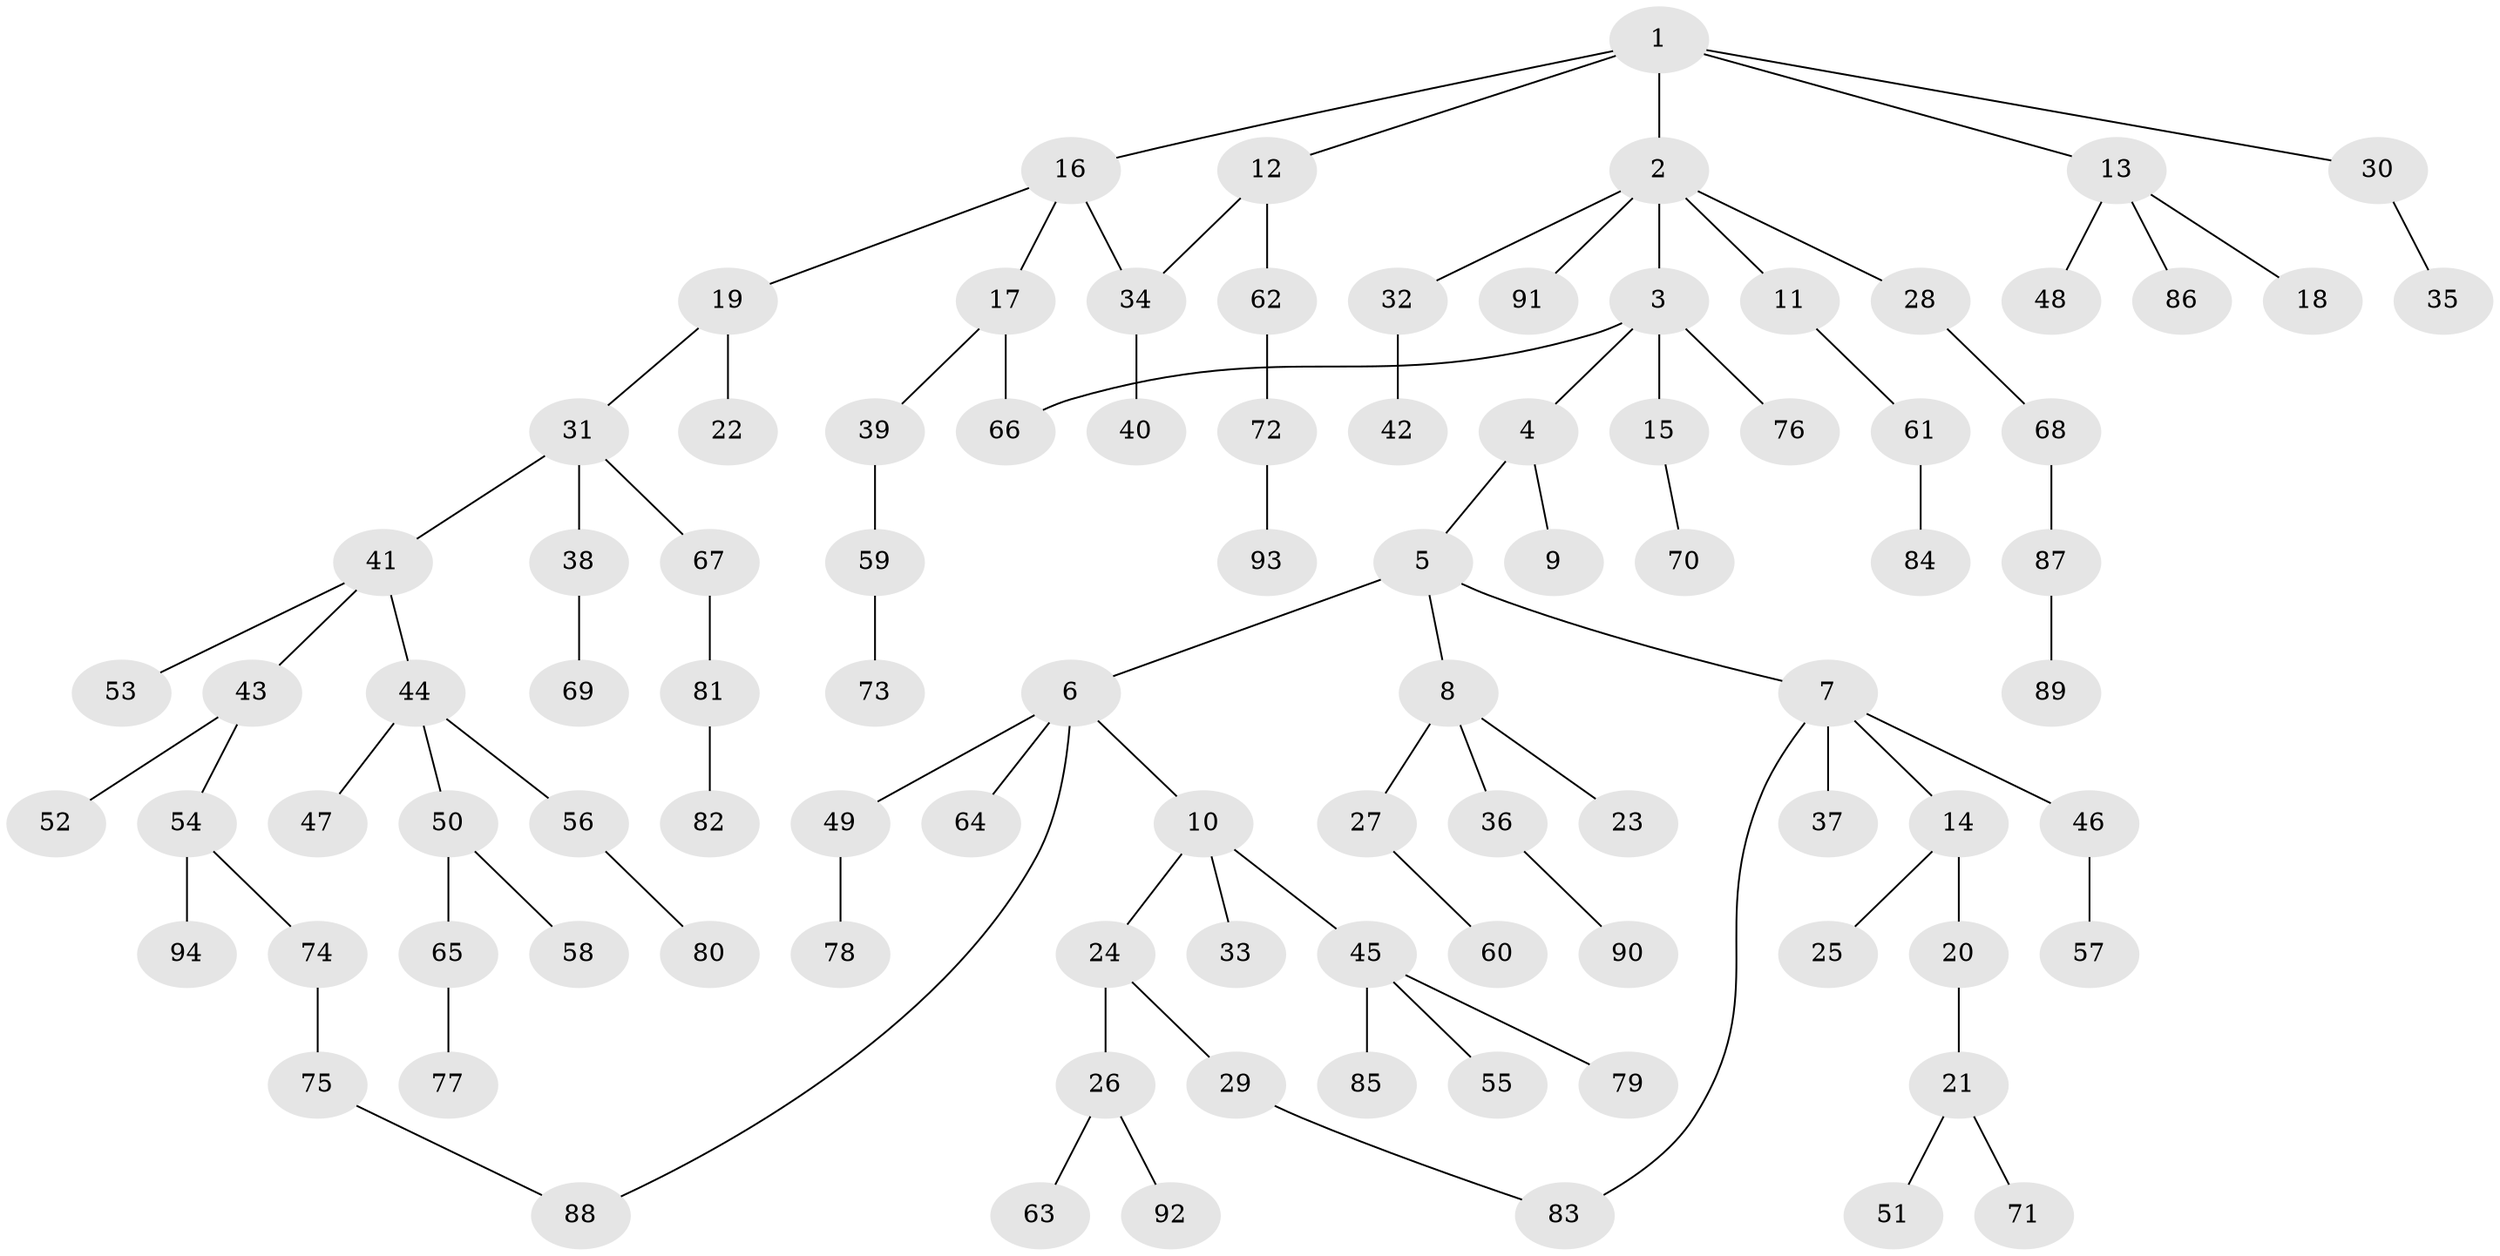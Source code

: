 // Generated by graph-tools (version 1.1) at 2025/49/03/09/25 03:49:24]
// undirected, 94 vertices, 97 edges
graph export_dot {
graph [start="1"]
  node [color=gray90,style=filled];
  1;
  2;
  3;
  4;
  5;
  6;
  7;
  8;
  9;
  10;
  11;
  12;
  13;
  14;
  15;
  16;
  17;
  18;
  19;
  20;
  21;
  22;
  23;
  24;
  25;
  26;
  27;
  28;
  29;
  30;
  31;
  32;
  33;
  34;
  35;
  36;
  37;
  38;
  39;
  40;
  41;
  42;
  43;
  44;
  45;
  46;
  47;
  48;
  49;
  50;
  51;
  52;
  53;
  54;
  55;
  56;
  57;
  58;
  59;
  60;
  61;
  62;
  63;
  64;
  65;
  66;
  67;
  68;
  69;
  70;
  71;
  72;
  73;
  74;
  75;
  76;
  77;
  78;
  79;
  80;
  81;
  82;
  83;
  84;
  85;
  86;
  87;
  88;
  89;
  90;
  91;
  92;
  93;
  94;
  1 -- 2;
  1 -- 12;
  1 -- 13;
  1 -- 16;
  1 -- 30;
  2 -- 3;
  2 -- 11;
  2 -- 28;
  2 -- 32;
  2 -- 91;
  3 -- 4;
  3 -- 15;
  3 -- 76;
  3 -- 66;
  4 -- 5;
  4 -- 9;
  5 -- 6;
  5 -- 7;
  5 -- 8;
  6 -- 10;
  6 -- 49;
  6 -- 64;
  6 -- 88;
  7 -- 14;
  7 -- 37;
  7 -- 46;
  7 -- 83;
  8 -- 23;
  8 -- 27;
  8 -- 36;
  10 -- 24;
  10 -- 33;
  10 -- 45;
  11 -- 61;
  12 -- 34;
  12 -- 62;
  13 -- 18;
  13 -- 48;
  13 -- 86;
  14 -- 20;
  14 -- 25;
  15 -- 70;
  16 -- 17;
  16 -- 19;
  16 -- 34;
  17 -- 39;
  17 -- 66;
  19 -- 22;
  19 -- 31;
  20 -- 21;
  21 -- 51;
  21 -- 71;
  24 -- 26;
  24 -- 29;
  26 -- 63;
  26 -- 92;
  27 -- 60;
  28 -- 68;
  29 -- 83;
  30 -- 35;
  31 -- 38;
  31 -- 41;
  31 -- 67;
  32 -- 42;
  34 -- 40;
  36 -- 90;
  38 -- 69;
  39 -- 59;
  41 -- 43;
  41 -- 44;
  41 -- 53;
  43 -- 52;
  43 -- 54;
  44 -- 47;
  44 -- 50;
  44 -- 56;
  45 -- 55;
  45 -- 79;
  45 -- 85;
  46 -- 57;
  49 -- 78;
  50 -- 58;
  50 -- 65;
  54 -- 74;
  54 -- 94;
  56 -- 80;
  59 -- 73;
  61 -- 84;
  62 -- 72;
  65 -- 77;
  67 -- 81;
  68 -- 87;
  72 -- 93;
  74 -- 75;
  75 -- 88;
  81 -- 82;
  87 -- 89;
}
